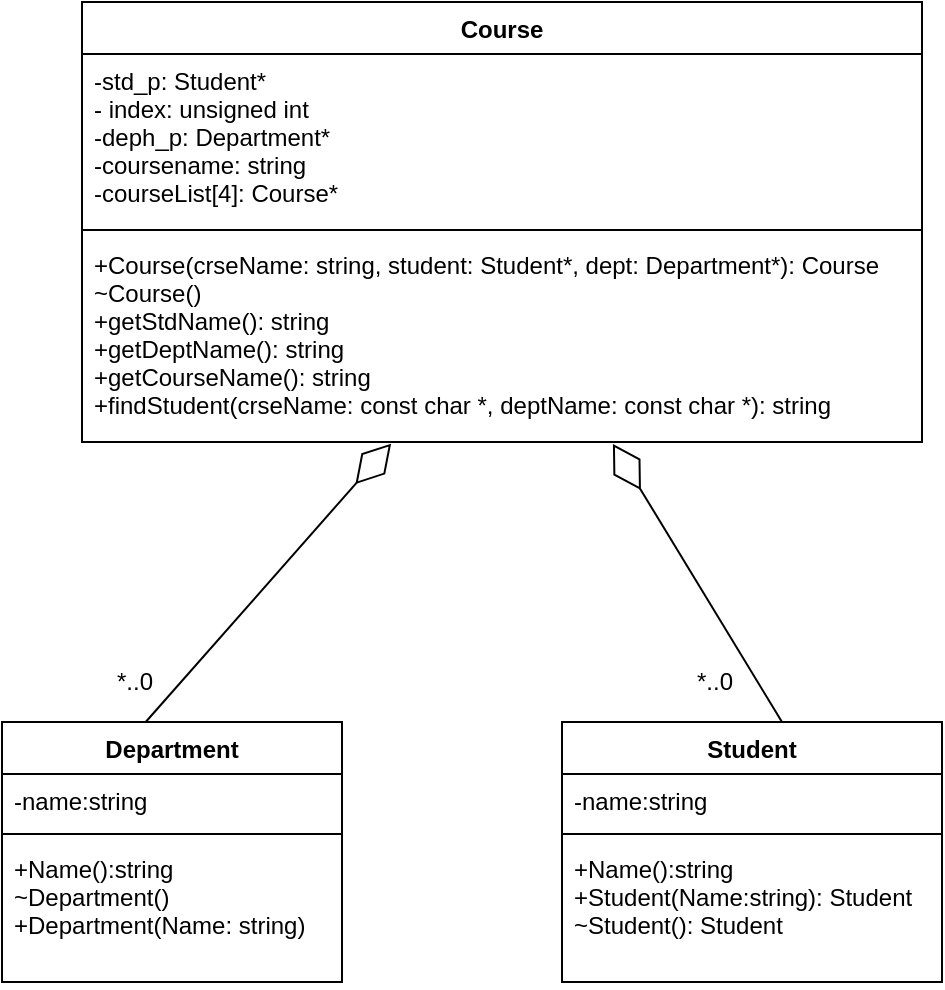 <mxfile version="14.5.7" type="device"><diagram id="C5RBs43oDa-KdzZeNtuy" name="Page-1"><mxGraphModel dx="813" dy="435" grid="1" gridSize="10" guides="1" tooltips="1" connect="1" arrows="1" fold="1" page="1" pageScale="1" pageWidth="827" pageHeight="1169" math="0" shadow="0"><root><mxCell id="WIyWlLk6GJQsqaUBKTNV-0"/><mxCell id="WIyWlLk6GJQsqaUBKTNV-1" parent="WIyWlLk6GJQsqaUBKTNV-0"/><mxCell id="KOQvPDiP_sCIaGXHqX05-1" value="Student" style="swimlane;fontStyle=1;align=center;verticalAlign=top;childLayout=stackLayout;horizontal=1;startSize=26;horizontalStack=0;resizeParent=1;resizeParentMax=0;resizeLast=0;collapsible=1;marginBottom=0;" vertex="1" parent="WIyWlLk6GJQsqaUBKTNV-1"><mxGeometry x="459" y="400" width="190" height="130" as="geometry"/></mxCell><mxCell id="KOQvPDiP_sCIaGXHqX05-2" value="-name:string" style="text;strokeColor=none;fillColor=none;align=left;verticalAlign=top;spacingLeft=4;spacingRight=4;overflow=hidden;rotatable=0;points=[[0,0.5],[1,0.5]];portConstraint=eastwest;" vertex="1" parent="KOQvPDiP_sCIaGXHqX05-1"><mxGeometry y="26" width="190" height="26" as="geometry"/></mxCell><mxCell id="KOQvPDiP_sCIaGXHqX05-3" value="" style="line;strokeWidth=1;fillColor=none;align=left;verticalAlign=middle;spacingTop=-1;spacingLeft=3;spacingRight=3;rotatable=0;labelPosition=right;points=[];portConstraint=eastwest;" vertex="1" parent="KOQvPDiP_sCIaGXHqX05-1"><mxGeometry y="52" width="190" height="8" as="geometry"/></mxCell><mxCell id="KOQvPDiP_sCIaGXHqX05-4" value="+Name():string&#10;+Student(Name:string): Student&#10;~Student(): Student&#10;" style="text;strokeColor=none;fillColor=none;align=left;verticalAlign=top;spacingLeft=4;spacingRight=4;overflow=hidden;rotatable=0;points=[[0,0.5],[1,0.5]];portConstraint=eastwest;" vertex="1" parent="KOQvPDiP_sCIaGXHqX05-1"><mxGeometry y="60" width="190" height="70" as="geometry"/></mxCell><mxCell id="KOQvPDiP_sCIaGXHqX05-5" value="Department" style="swimlane;fontStyle=1;align=center;verticalAlign=top;childLayout=stackLayout;horizontal=1;startSize=26;horizontalStack=0;resizeParent=1;resizeParentMax=0;resizeLast=0;collapsible=1;marginBottom=0;" vertex="1" parent="WIyWlLk6GJQsqaUBKTNV-1"><mxGeometry x="179" y="400" width="170" height="130" as="geometry"/></mxCell><mxCell id="KOQvPDiP_sCIaGXHqX05-6" value="-name:string" style="text;strokeColor=none;fillColor=none;align=left;verticalAlign=top;spacingLeft=4;spacingRight=4;overflow=hidden;rotatable=0;points=[[0,0.5],[1,0.5]];portConstraint=eastwest;" vertex="1" parent="KOQvPDiP_sCIaGXHqX05-5"><mxGeometry y="26" width="170" height="26" as="geometry"/></mxCell><mxCell id="KOQvPDiP_sCIaGXHqX05-7" value="" style="line;strokeWidth=1;fillColor=none;align=left;verticalAlign=middle;spacingTop=-1;spacingLeft=3;spacingRight=3;rotatable=0;labelPosition=right;points=[];portConstraint=eastwest;" vertex="1" parent="KOQvPDiP_sCIaGXHqX05-5"><mxGeometry y="52" width="170" height="8" as="geometry"/></mxCell><mxCell id="KOQvPDiP_sCIaGXHqX05-8" value="+Name():string&#10;~Department()&#10;+Department(Name: string)" style="text;strokeColor=none;fillColor=none;align=left;verticalAlign=top;spacingLeft=4;spacingRight=4;overflow=hidden;rotatable=0;points=[[0,0.5],[1,0.5]];portConstraint=eastwest;" vertex="1" parent="KOQvPDiP_sCIaGXHqX05-5"><mxGeometry y="60" width="170" height="70" as="geometry"/></mxCell><mxCell id="KOQvPDiP_sCIaGXHqX05-9" value="Course" style="swimlane;fontStyle=1;align=center;verticalAlign=top;childLayout=stackLayout;horizontal=1;startSize=26;horizontalStack=0;resizeParent=1;resizeParentMax=0;resizeLast=0;collapsible=1;marginBottom=0;" vertex="1" parent="WIyWlLk6GJQsqaUBKTNV-1"><mxGeometry x="219" y="40" width="420" height="220" as="geometry"/></mxCell><mxCell id="KOQvPDiP_sCIaGXHqX05-10" value="-std_p: Student*&#10;- index: unsigned int&#10;-deph_p: Department*&#10;-coursename: string&#10;-courseList[4]: Course*" style="text;strokeColor=none;fillColor=none;align=left;verticalAlign=top;spacingLeft=4;spacingRight=4;overflow=hidden;rotatable=0;points=[[0,0.5],[1,0.5]];portConstraint=eastwest;" vertex="1" parent="KOQvPDiP_sCIaGXHqX05-9"><mxGeometry y="26" width="420" height="84" as="geometry"/></mxCell><mxCell id="KOQvPDiP_sCIaGXHqX05-11" value="" style="line;strokeWidth=1;fillColor=none;align=left;verticalAlign=middle;spacingTop=-1;spacingLeft=3;spacingRight=3;rotatable=0;labelPosition=right;points=[];portConstraint=eastwest;" vertex="1" parent="KOQvPDiP_sCIaGXHqX05-9"><mxGeometry y="110" width="420" height="8" as="geometry"/></mxCell><mxCell id="KOQvPDiP_sCIaGXHqX05-12" value="+Course(crseName: string, student: Student*, dept: Department*): Course&#10;~Course()&#10;+getStdName(): string&#10;+getDeptName(): string&#10;+getCourseName(): string&#10;+findStudent(crseName: const char *, deptName: const char *): string  &#10;" style="text;strokeColor=none;fillColor=none;align=left;verticalAlign=top;spacingLeft=4;spacingRight=4;overflow=hidden;rotatable=0;points=[[0,0.5],[1,0.5]];portConstraint=eastwest;" vertex="1" parent="KOQvPDiP_sCIaGXHqX05-9"><mxGeometry y="118" width="420" height="102" as="geometry"/></mxCell><mxCell id="KOQvPDiP_sCIaGXHqX05-15" value="" style="endArrow=diamondThin;endFill=0;endSize=24;html=1;exitX=0.422;exitY=0.001;exitDx=0;exitDy=0;exitPerimeter=0;entryX=0.368;entryY=1.008;entryDx=0;entryDy=0;entryPerimeter=0;" edge="1" parent="WIyWlLk6GJQsqaUBKTNV-1" source="KOQvPDiP_sCIaGXHqX05-5" target="KOQvPDiP_sCIaGXHqX05-12"><mxGeometry width="160" relative="1" as="geometry"><mxPoint x="199" y="360" as="sourcePoint"/><mxPoint x="359" y="360" as="targetPoint"/><Array as="points"/></mxGeometry></mxCell><mxCell id="KOQvPDiP_sCIaGXHqX05-16" value="" style="endArrow=diamondThin;endFill=0;endSize=24;html=1;entryX=0.368;entryY=1.008;entryDx=0;entryDy=0;entryPerimeter=0;" edge="1" parent="WIyWlLk6GJQsqaUBKTNV-1"><mxGeometry width="160" relative="1" as="geometry"><mxPoint x="569" y="400" as="sourcePoint"/><mxPoint x="484.46" y="260.996" as="targetPoint"/><Array as="points"/></mxGeometry></mxCell><mxCell id="KOQvPDiP_sCIaGXHqX05-17" value="*..0" style="text;html=1;resizable=0;autosize=1;align=center;verticalAlign=middle;points=[];fillColor=none;strokeColor=none;rounded=0;" vertex="1" parent="WIyWlLk6GJQsqaUBKTNV-1"><mxGeometry x="230" y="370" width="30" height="20" as="geometry"/></mxCell><mxCell id="KOQvPDiP_sCIaGXHqX05-18" value="*..0" style="text;html=1;resizable=0;autosize=1;align=center;verticalAlign=middle;points=[];fillColor=none;strokeColor=none;rounded=0;" vertex="1" parent="WIyWlLk6GJQsqaUBKTNV-1"><mxGeometry x="520" y="370" width="30" height="20" as="geometry"/></mxCell></root></mxGraphModel></diagram></mxfile>